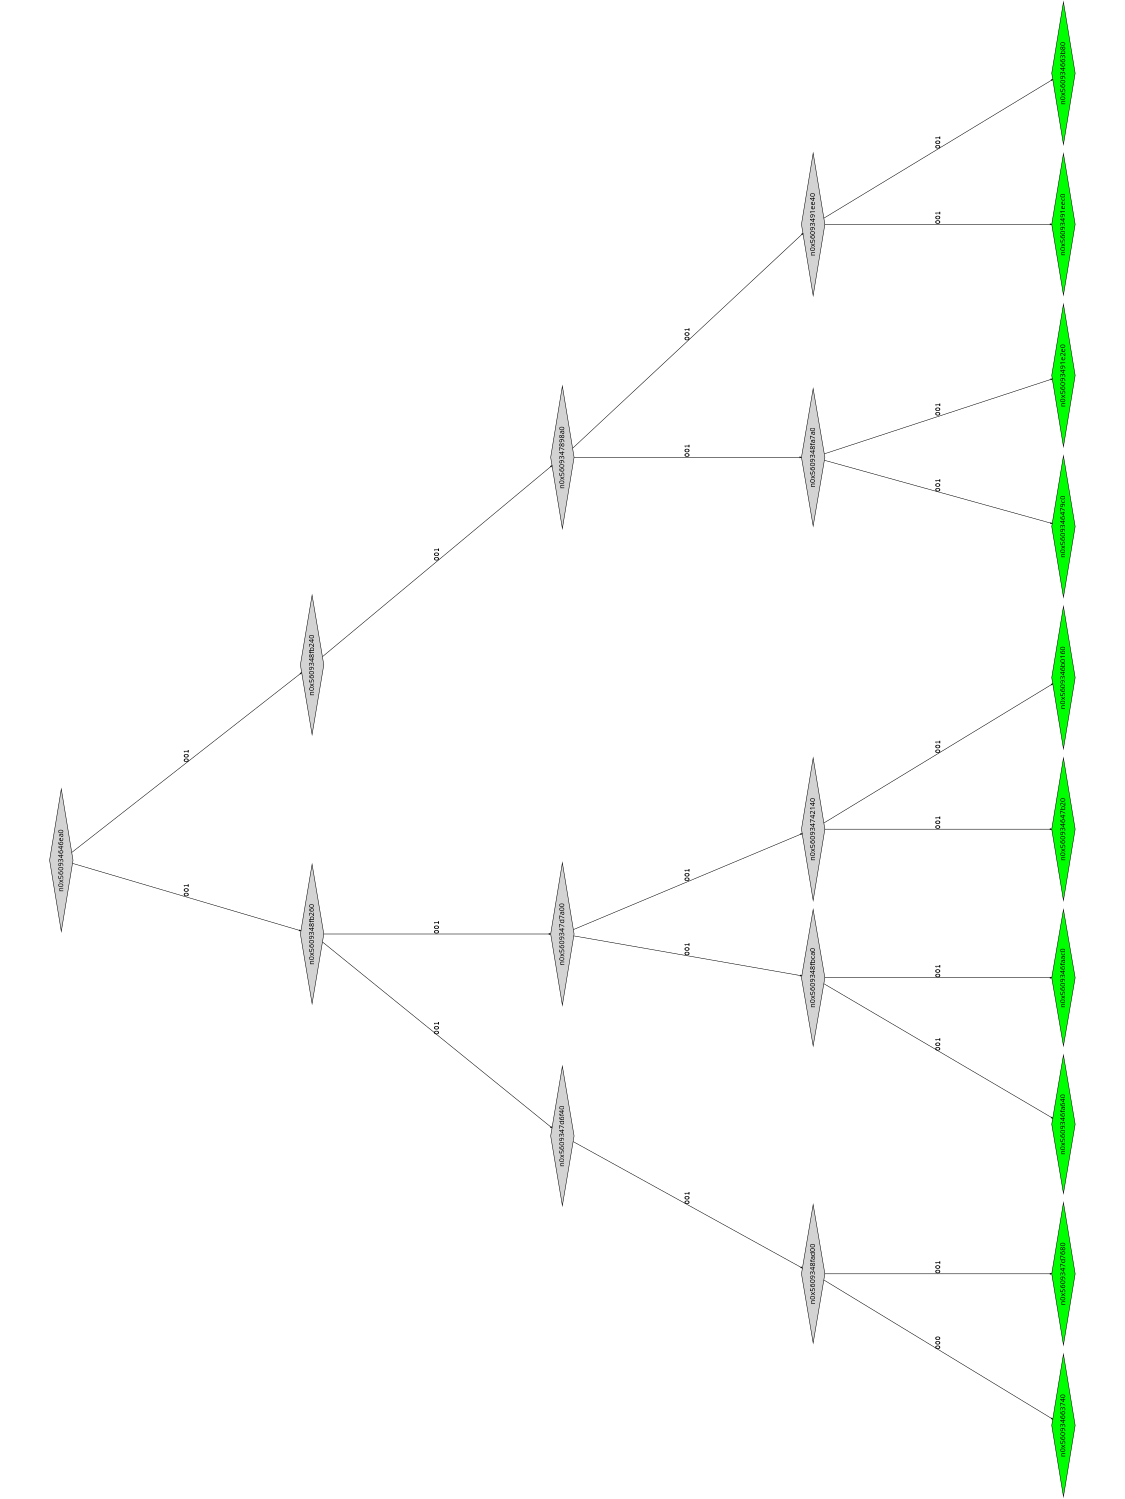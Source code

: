 digraph G {
	size="10,7.5";
	ratio=fill;
	rotate=90;
	center = "true";
	node [style="filled",width=.1,height=.1,fontname="Terminus"]
	edge [arrowsize=.3]
	n0x560934646ea0 [shape=diamond];
	n0x560934646ea0 -> n0x5609348fb260 [label=001];
	n0x560934646ea0 -> n0x5609348fb240 [label=001];
	n0x5609348fb240 [shape=diamond];
	n0x5609348fb240 -> n0x5609347898a0 [label=001];
	n0x5609347898a0 [shape=diamond];
	n0x5609347898a0 -> n0x5609348fa7a0 [label=001];
	n0x5609347898a0 -> n0x56093491ee40 [label=001];
	n0x56093491ee40 [shape=diamond];
	n0x56093491ee40 -> n0x56093491eec0 [label=001];
	n0x56093491ee40 -> n0x560934663b80 [label=001];
	n0x560934663b80 [shape=diamond,fillcolor=green];
	n0x56093491eec0 [shape=diamond,fillcolor=green];
	n0x5609348fa7a0 [shape=diamond];
	n0x5609348fa7a0 -> n0x5609346479c0 [label=001];
	n0x5609348fa7a0 -> n0x56093491e2e0 [label=001];
	n0x56093491e2e0 [shape=diamond,fillcolor=green];
	n0x5609346479c0 [shape=diamond,fillcolor=green];
	n0x5609348fb260 [shape=diamond];
	n0x5609348fb260 -> n0x5609347d6f40 [label=001];
	n0x5609348fb260 -> n0x5609347d7a00 [label=001];
	n0x5609347d7a00 [shape=diamond];
	n0x5609347d7a00 -> n0x5609348fbca0 [label=001];
	n0x5609347d7a00 -> n0x560934742140 [label=001];
	n0x560934742140 [shape=diamond];
	n0x560934742140 -> n0x560934647b20 [label=001];
	n0x560934742140 -> n0x5609346b0160 [label=001];
	n0x5609346b0160 [shape=diamond,fillcolor=green];
	n0x560934647b20 [shape=diamond,fillcolor=green];
	n0x5609348fbca0 [shape=diamond];
	n0x5609348fbca0 -> n0x5609346fa640 [label=001];
	n0x5609348fbca0 -> n0x5609346faac0 [label=001];
	n0x5609346faac0 [shape=diamond,fillcolor=green];
	n0x5609346fa640 [shape=diamond,fillcolor=green];
	n0x5609347d6f40 [shape=diamond];
	n0x5609347d6f40 -> n0x5609348fad00 [label=001];
	n0x5609348fad00 [shape=diamond];
	n0x5609348fad00 -> n0x560934663740 [label=000];
	n0x5609348fad00 -> n0x5609347d7680 [label=001];
	n0x5609347d7680 [shape=diamond,fillcolor=green];
	n0x560934663740 [shape=diamond,fillcolor=green];
}
